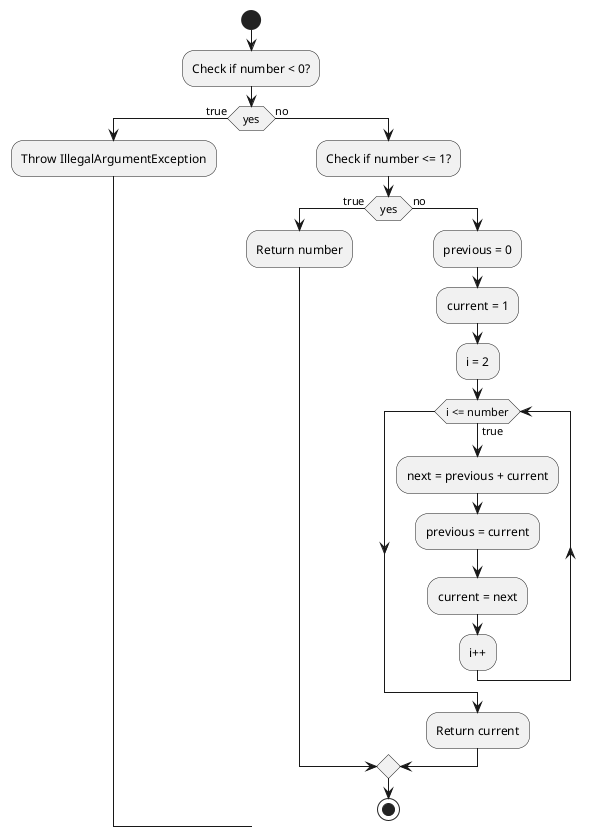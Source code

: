@startuml
'https://plantuml.com/sequence-diagram

start
:Check if number < 0?;
if (yes) then (true)
  :Throw IllegalArgumentException;
else (no)
  :Check if number <= 1?;
  if (yes) then (true)
    :Return number;
  else (no)
    :previous = 0;
    :current = 1;
    :i = 2;
    while (i <= number) is (true)
      :next = previous + current;
      :previous = current;
      :current = next;
      :i++;
    endwhile
    :Return current;
  endif
stop
@enduml